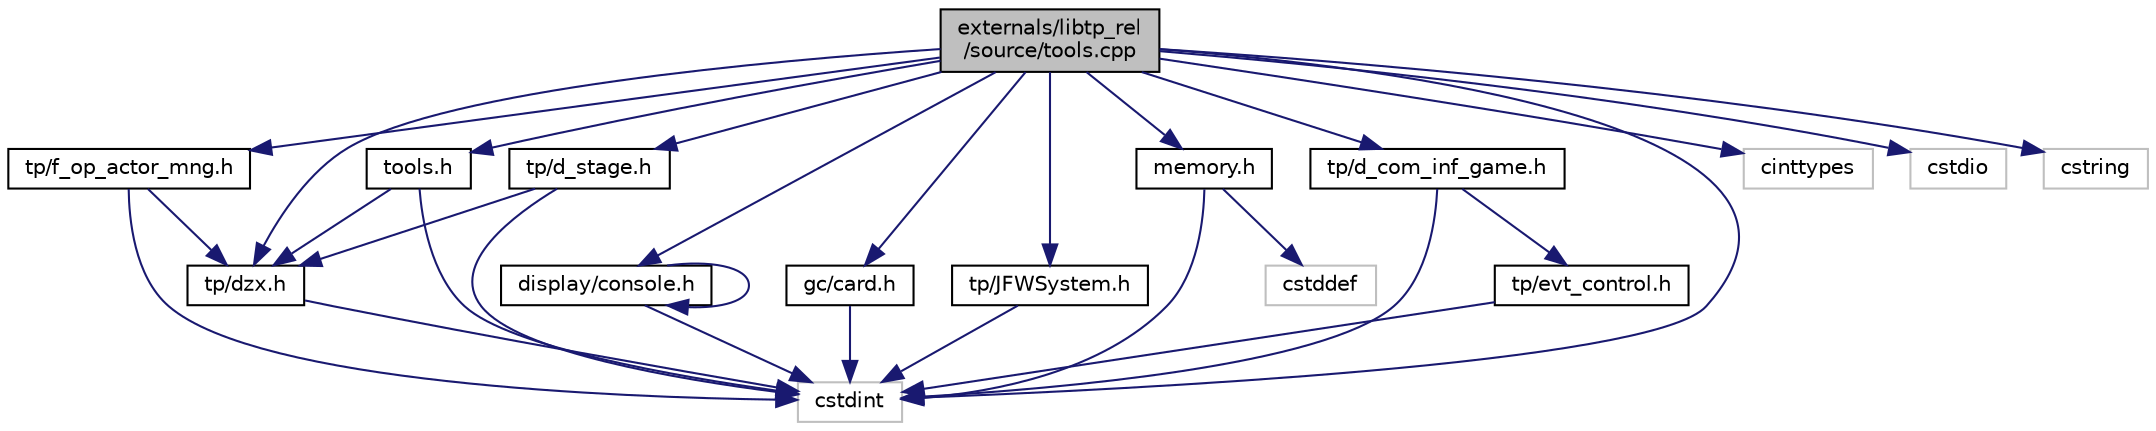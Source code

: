 digraph "externals/libtp_rel/source/tools.cpp"
{
 // LATEX_PDF_SIZE
  edge [fontname="Helvetica",fontsize="10",labelfontname="Helvetica",labelfontsize="10"];
  node [fontname="Helvetica",fontsize="10",shape=record];
  Node1 [label="externals/libtp_rel\l/source/tools.cpp",height=0.2,width=0.4,color="black", fillcolor="grey75", style="filled", fontcolor="black",tooltip=" "];
  Node1 -> Node2 [color="midnightblue",fontsize="10",style="solid",fontname="Helvetica"];
  Node2 [label="tools.h",height=0.2,width=0.4,color="black", fillcolor="white", style="filled",URL="$d5/da5/tools_8h.html",tooltip="Various basic functions that can be useful."];
  Node2 -> Node3 [color="midnightblue",fontsize="10",style="solid",fontname="Helvetica"];
  Node3 [label="cstdint",height=0.2,width=0.4,color="grey75", fillcolor="white", style="filled",tooltip=" "];
  Node2 -> Node4 [color="midnightblue",fontsize="10",style="solid",fontname="Helvetica"];
  Node4 [label="tp/dzx.h",height=0.2,width=0.4,color="black", fillcolor="white", style="filled",URL="$da/d8c/dzx_8h.html",tooltip="dzr related definitions and structs, mainly used for working with actors"];
  Node4 -> Node3 [color="midnightblue",fontsize="10",style="solid",fontname="Helvetica"];
  Node1 -> Node5 [color="midnightblue",fontsize="10",style="solid",fontname="Helvetica"];
  Node5 [label="cinttypes",height=0.2,width=0.4,color="grey75", fillcolor="white", style="filled",tooltip=" "];
  Node1 -> Node3 [color="midnightblue",fontsize="10",style="solid",fontname="Helvetica"];
  Node1 -> Node6 [color="midnightblue",fontsize="10",style="solid",fontname="Helvetica"];
  Node6 [label="cstdio",height=0.2,width=0.4,color="grey75", fillcolor="white", style="filled",tooltip=" "];
  Node1 -> Node7 [color="midnightblue",fontsize="10",style="solid",fontname="Helvetica"];
  Node7 [label="cstring",height=0.2,width=0.4,color="grey75", fillcolor="white", style="filled",tooltip=" "];
  Node1 -> Node8 [color="midnightblue",fontsize="10",style="solid",fontname="Helvetica"];
  Node8 [label="display/console.h",height=0.2,width=0.4,color="black", fillcolor="white", style="filled",URL="$d0/de3/console_8h.html",tooltip="Wrapper functions for the console."];
  Node8 -> Node3 [color="midnightblue",fontsize="10",style="solid",fontname="Helvetica"];
  Node8 -> Node8 [color="midnightblue",fontsize="10",style="solid",fontname="Helvetica"];
  Node1 -> Node9 [color="midnightblue",fontsize="10",style="solid",fontname="Helvetica"];
  Node9 [label="gc/card.h",height=0.2,width=0.4,color="black", fillcolor="white", style="filled",URL="$d5/da7/card_8h.html",tooltip="The CARD API provides file level access to memory cards."];
  Node9 -> Node3 [color="midnightblue",fontsize="10",style="solid",fontname="Helvetica"];
  Node1 -> Node10 [color="midnightblue",fontsize="10",style="solid",fontname="Helvetica"];
  Node10 [label="memory.h",height=0.2,width=0.4,color="black", fillcolor="white", style="filled",URL="$dc/d18/memory_8h.html",tooltip="Memory Functions."];
  Node10 -> Node11 [color="midnightblue",fontsize="10",style="solid",fontname="Helvetica"];
  Node11 [label="cstddef",height=0.2,width=0.4,color="grey75", fillcolor="white", style="filled",tooltip=" "];
  Node10 -> Node3 [color="midnightblue",fontsize="10",style="solid",fontname="Helvetica"];
  Node1 -> Node12 [color="midnightblue",fontsize="10",style="solid",fontname="Helvetica"];
  Node12 [label="tp/JFWSystem.h",height=0.2,width=0.4,color="black", fillcolor="white", style="filled",URL="$db/d73/JFWSystem_8h.html",tooltip="Holds symbols of the jfw_system field."];
  Node12 -> Node3 [color="midnightblue",fontsize="10",style="solid",fontname="Helvetica"];
  Node1 -> Node13 [color="midnightblue",fontsize="10",style="solid",fontname="Helvetica"];
  Node13 [label="tp/d_com_inf_game.h",height=0.2,width=0.4,color="black", fillcolor="white", style="filled",URL="$dd/de1/d__com__inf__game_8h.html",tooltip="Holds general game information."];
  Node13 -> Node3 [color="midnightblue",fontsize="10",style="solid",fontname="Helvetica"];
  Node13 -> Node14 [color="midnightblue",fontsize="10",style="solid",fontname="Helvetica"];
  Node14 [label="tp/evt_control.h",height=0.2,width=0.4,color="black", fillcolor="white", style="filled",URL="$d7/d02/evt__control_8h.html",tooltip="Holds members event & cutscene control field."];
  Node14 -> Node3 [color="midnightblue",fontsize="10",style="solid",fontname="Helvetica"];
  Node1 -> Node15 [color="midnightblue",fontsize="10",style="solid",fontname="Helvetica"];
  Node15 [label="tp/d_stage.h",height=0.2,width=0.4,color="black", fillcolor="white", style="filled",URL="$d5/def/d__stage_8h.html",tooltip="Stage related functions and fields."];
  Node15 -> Node3 [color="midnightblue",fontsize="10",style="solid",fontname="Helvetica"];
  Node15 -> Node4 [color="midnightblue",fontsize="10",style="solid",fontname="Helvetica"];
  Node1 -> Node4 [color="midnightblue",fontsize="10",style="solid",fontname="Helvetica"];
  Node1 -> Node16 [color="midnightblue",fontsize="10",style="solid",fontname="Helvetica"];
  Node16 [label="tp/f_op_actor_mng.h",height=0.2,width=0.4,color="black", fillcolor="white", style="filled",URL="$dd/d4b/f__op__actor__mng_8h.html",tooltip="Holds symbols of the f_op_scene_req field."];
  Node16 -> Node3 [color="midnightblue",fontsize="10",style="solid",fontname="Helvetica"];
  Node16 -> Node4 [color="midnightblue",fontsize="10",style="solid",fontname="Helvetica"];
}
